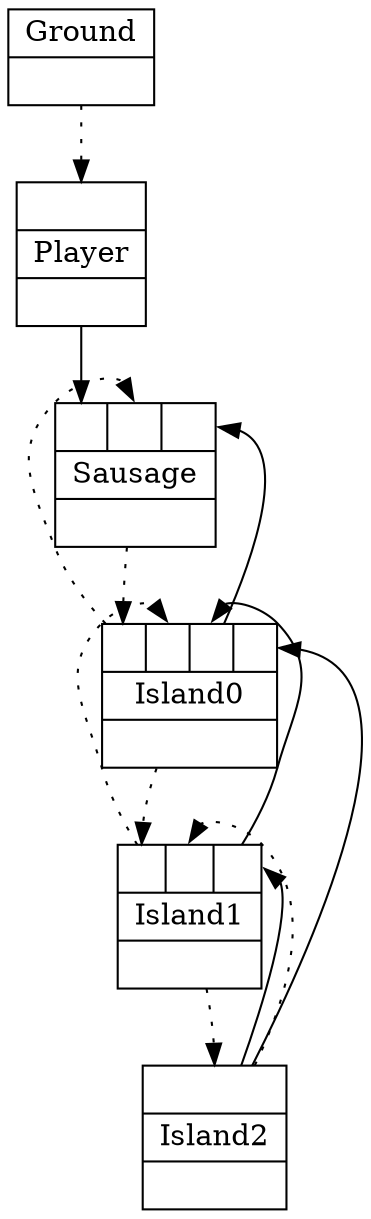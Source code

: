 digraph G {
node [shape=record];
Player[ label ="{{<GroundP>}|{Player}|<PlayerOUT>}"];
Ground[ label ="{{Ground}|<GroundOUT>}"];
Sausage[ label ="{{<Player>|<Island0P>|<Island0>}|{Sausage}|<SausageOUT>}"];
Island0[ label ="{{<SausageP>|<Island1P>|<Island1>|<Island2>}|{Island0}|<Island0OUT>}"];
Island1[ label ="{{<Island0P>|<Island2P>|<Island2>}|{Island1}|<Island1OUT>}"];
Island2[ label ="{{<Island1P>}|{Island2}|<Island2OUT>}"];
	"Ground" -> "Player":GroundP [style=dotted];
	"Player" -> "Sausage":Player;
	"Island0" -> "Sausage":Island0P [style=dotted];
	"Sausage" -> "Island0":SausageP [style=dotted];
	"Island1" -> "Island0":Island1P [style=dotted];
	"Island0" -> "Island1":Island0P [style=dotted];
	"Island0" -> "Sausage":Island0;
	"Island2" -> "Island1":Island2P [style=dotted];
	"Island1" -> "Island2":Island1P [style=dotted];
	"Island1" -> "Island0":Island1;
	"Island2" -> "Island1":Island2;
	"Island2" -> "Island0":Island2;
}